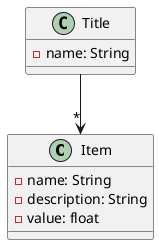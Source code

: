 @startuml

class Item {
    -name: String
    -description: String
    -value: float
}
class Title {
    -name: String
}

"Title" --> "*" Item

@enduml